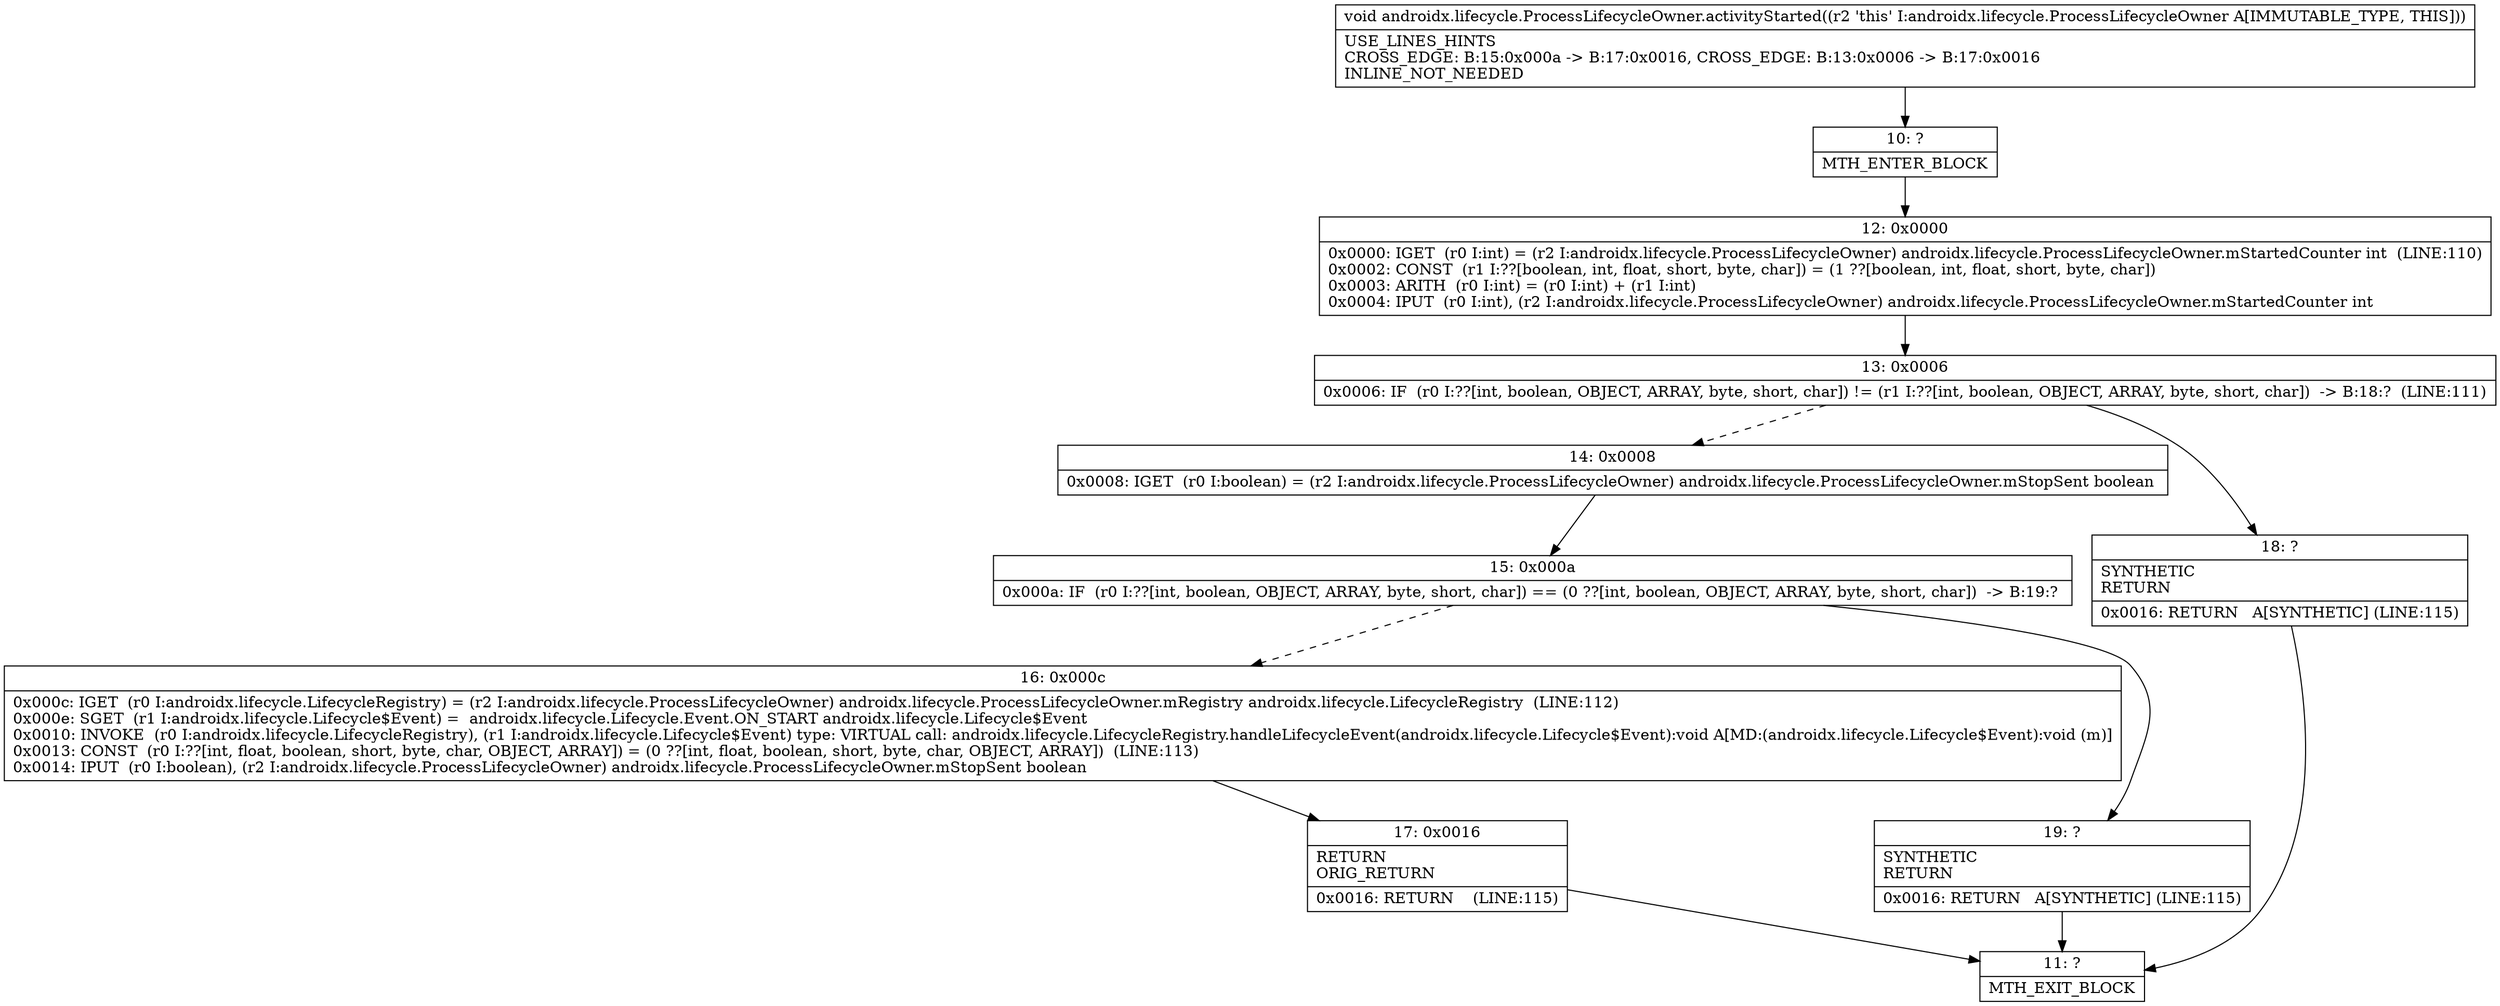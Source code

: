 digraph "CFG forandroidx.lifecycle.ProcessLifecycleOwner.activityStarted()V" {
Node_10 [shape=record,label="{10\:\ ?|MTH_ENTER_BLOCK\l}"];
Node_12 [shape=record,label="{12\:\ 0x0000|0x0000: IGET  (r0 I:int) = (r2 I:androidx.lifecycle.ProcessLifecycleOwner) androidx.lifecycle.ProcessLifecycleOwner.mStartedCounter int  (LINE:110)\l0x0002: CONST  (r1 I:??[boolean, int, float, short, byte, char]) = (1 ??[boolean, int, float, short, byte, char]) \l0x0003: ARITH  (r0 I:int) = (r0 I:int) + (r1 I:int) \l0x0004: IPUT  (r0 I:int), (r2 I:androidx.lifecycle.ProcessLifecycleOwner) androidx.lifecycle.ProcessLifecycleOwner.mStartedCounter int \l}"];
Node_13 [shape=record,label="{13\:\ 0x0006|0x0006: IF  (r0 I:??[int, boolean, OBJECT, ARRAY, byte, short, char]) != (r1 I:??[int, boolean, OBJECT, ARRAY, byte, short, char])  \-\> B:18:?  (LINE:111)\l}"];
Node_14 [shape=record,label="{14\:\ 0x0008|0x0008: IGET  (r0 I:boolean) = (r2 I:androidx.lifecycle.ProcessLifecycleOwner) androidx.lifecycle.ProcessLifecycleOwner.mStopSent boolean \l}"];
Node_15 [shape=record,label="{15\:\ 0x000a|0x000a: IF  (r0 I:??[int, boolean, OBJECT, ARRAY, byte, short, char]) == (0 ??[int, boolean, OBJECT, ARRAY, byte, short, char])  \-\> B:19:? \l}"];
Node_16 [shape=record,label="{16\:\ 0x000c|0x000c: IGET  (r0 I:androidx.lifecycle.LifecycleRegistry) = (r2 I:androidx.lifecycle.ProcessLifecycleOwner) androidx.lifecycle.ProcessLifecycleOwner.mRegistry androidx.lifecycle.LifecycleRegistry  (LINE:112)\l0x000e: SGET  (r1 I:androidx.lifecycle.Lifecycle$Event) =  androidx.lifecycle.Lifecycle.Event.ON_START androidx.lifecycle.Lifecycle$Event \l0x0010: INVOKE  (r0 I:androidx.lifecycle.LifecycleRegistry), (r1 I:androidx.lifecycle.Lifecycle$Event) type: VIRTUAL call: androidx.lifecycle.LifecycleRegistry.handleLifecycleEvent(androidx.lifecycle.Lifecycle$Event):void A[MD:(androidx.lifecycle.Lifecycle$Event):void (m)]\l0x0013: CONST  (r0 I:??[int, float, boolean, short, byte, char, OBJECT, ARRAY]) = (0 ??[int, float, boolean, short, byte, char, OBJECT, ARRAY])  (LINE:113)\l0x0014: IPUT  (r0 I:boolean), (r2 I:androidx.lifecycle.ProcessLifecycleOwner) androidx.lifecycle.ProcessLifecycleOwner.mStopSent boolean \l}"];
Node_17 [shape=record,label="{17\:\ 0x0016|RETURN\lORIG_RETURN\l|0x0016: RETURN    (LINE:115)\l}"];
Node_11 [shape=record,label="{11\:\ ?|MTH_EXIT_BLOCK\l}"];
Node_19 [shape=record,label="{19\:\ ?|SYNTHETIC\lRETURN\l|0x0016: RETURN   A[SYNTHETIC] (LINE:115)\l}"];
Node_18 [shape=record,label="{18\:\ ?|SYNTHETIC\lRETURN\l|0x0016: RETURN   A[SYNTHETIC] (LINE:115)\l}"];
MethodNode[shape=record,label="{void androidx.lifecycle.ProcessLifecycleOwner.activityStarted((r2 'this' I:androidx.lifecycle.ProcessLifecycleOwner A[IMMUTABLE_TYPE, THIS]))  | USE_LINES_HINTS\lCROSS_EDGE: B:15:0x000a \-\> B:17:0x0016, CROSS_EDGE: B:13:0x0006 \-\> B:17:0x0016\lINLINE_NOT_NEEDED\l}"];
MethodNode -> Node_10;Node_10 -> Node_12;
Node_12 -> Node_13;
Node_13 -> Node_14[style=dashed];
Node_13 -> Node_18;
Node_14 -> Node_15;
Node_15 -> Node_16[style=dashed];
Node_15 -> Node_19;
Node_16 -> Node_17;
Node_17 -> Node_11;
Node_19 -> Node_11;
Node_18 -> Node_11;
}

